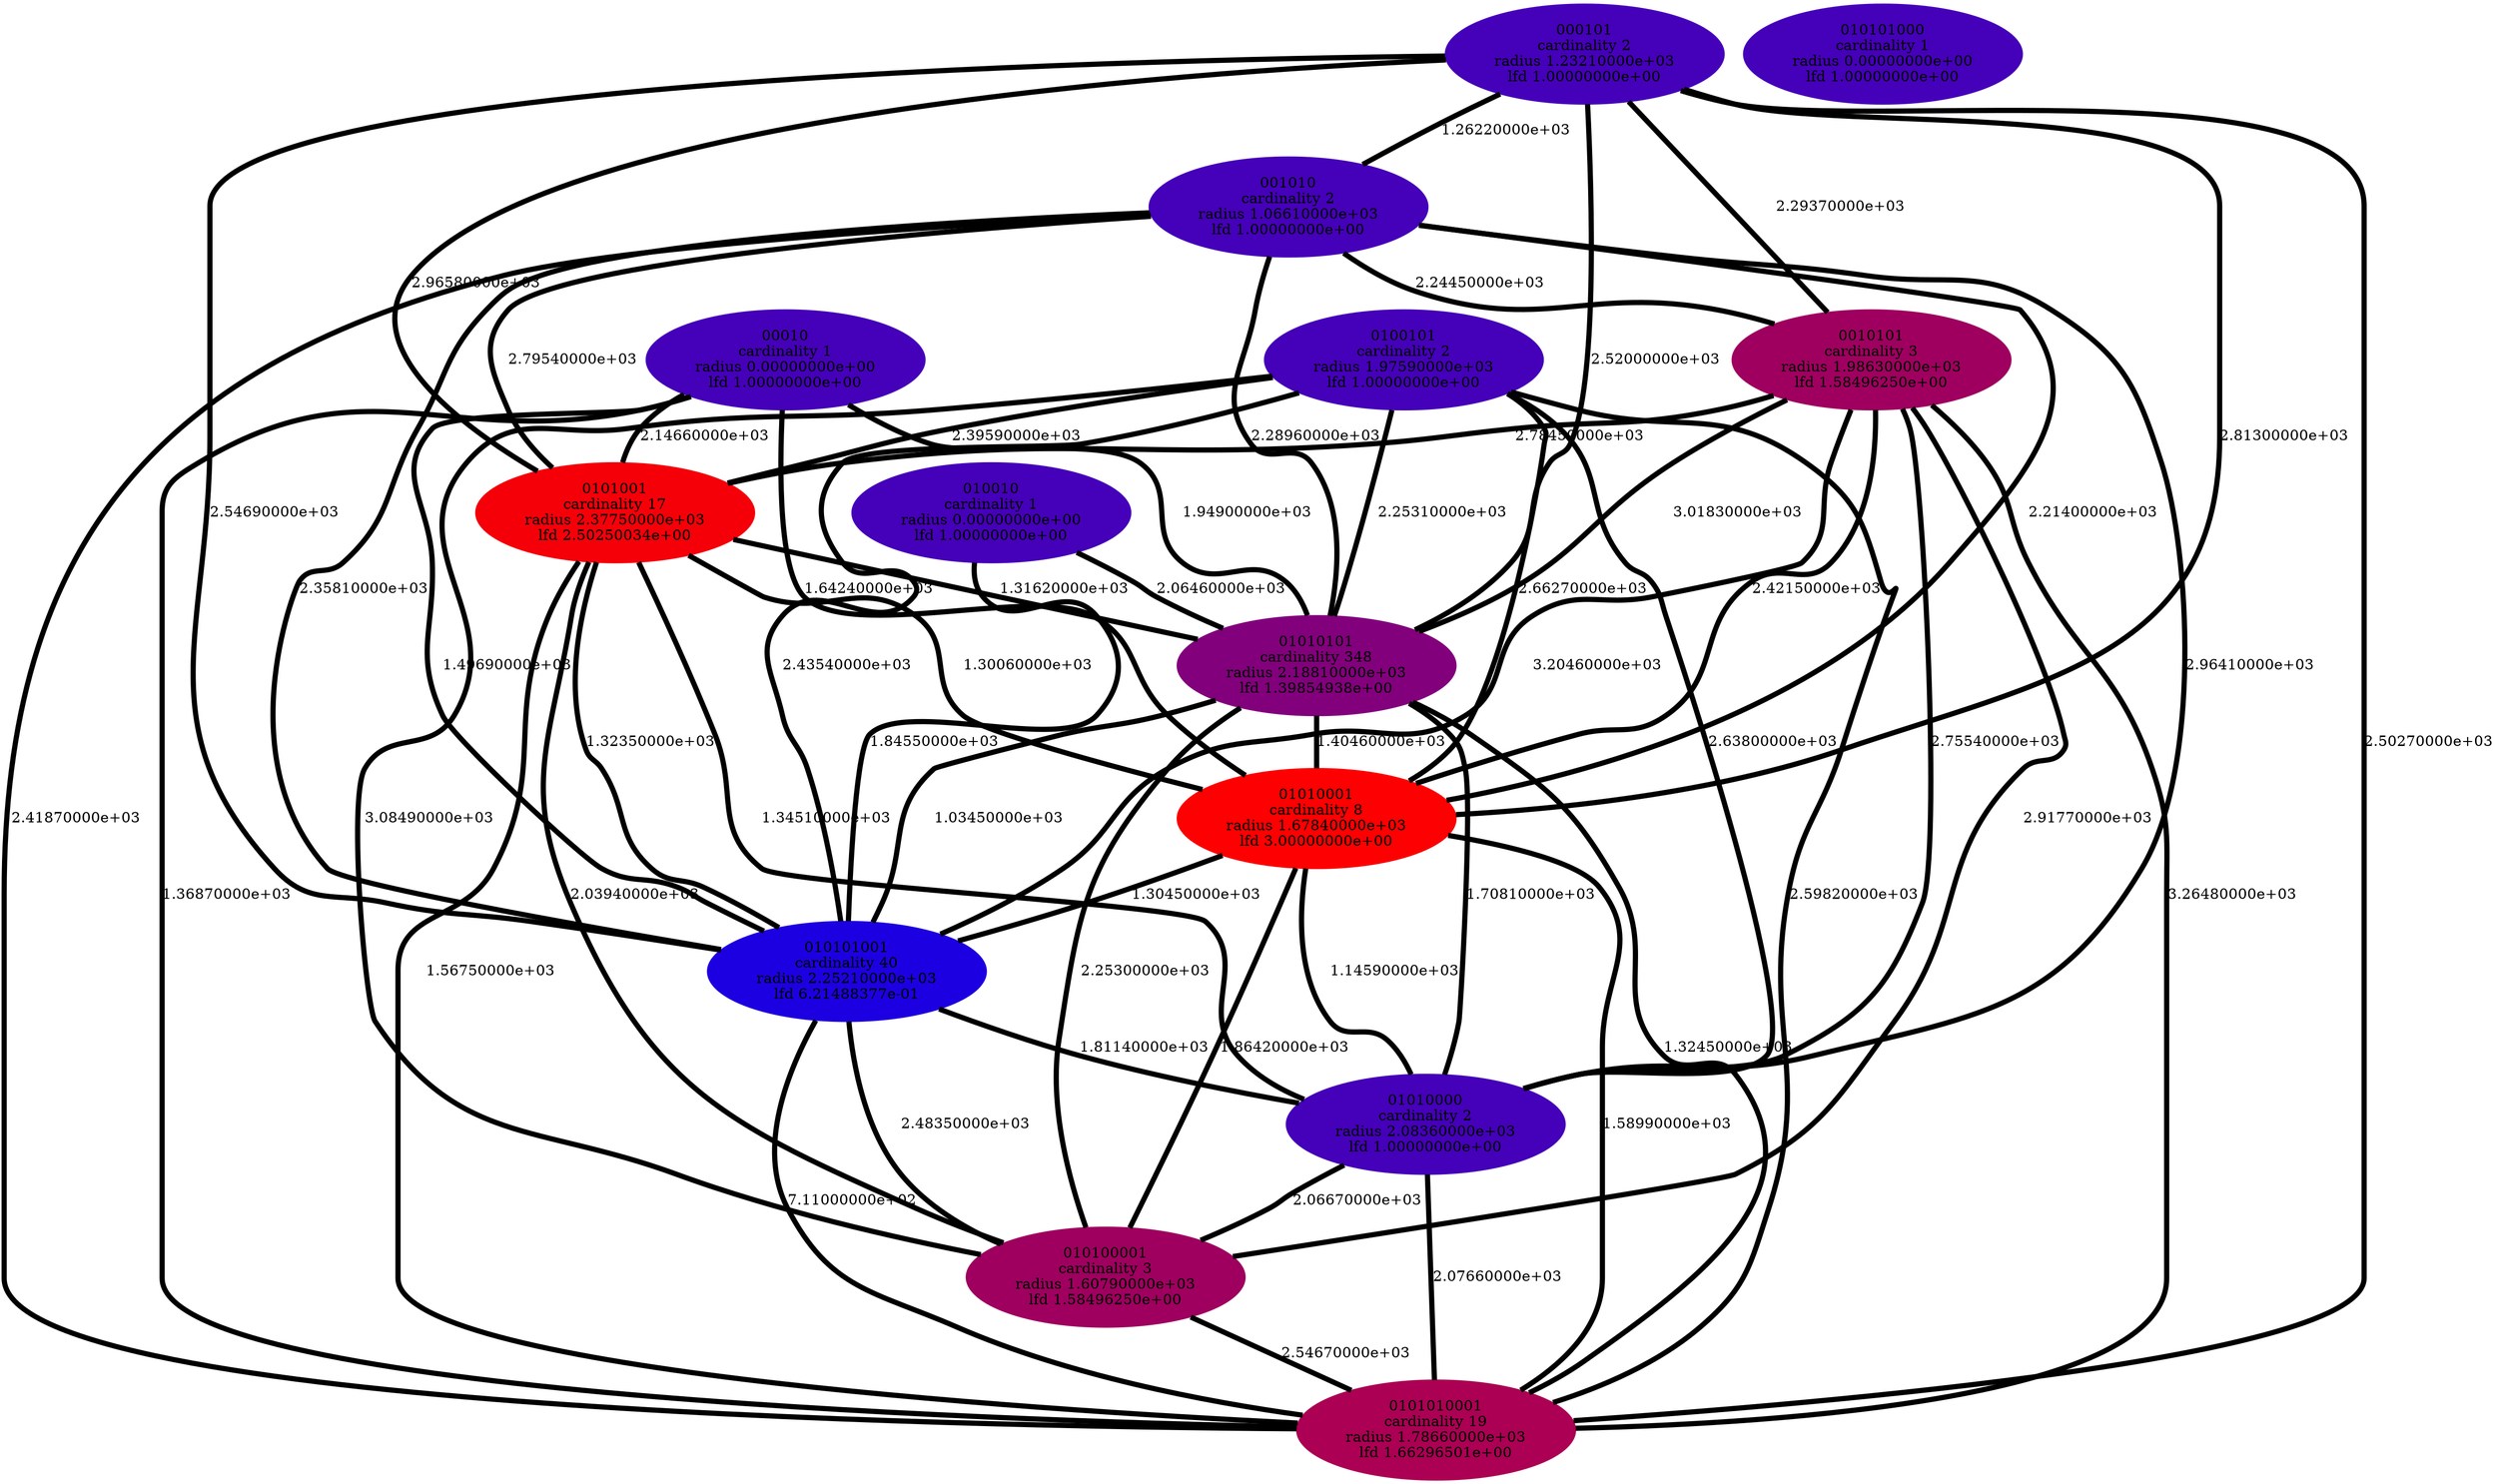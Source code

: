 graph parent_cardinality_optimal_17 {
    edge[style=solid, penwidth="5", labeldistance="10"]
    0010101 [label="0010101\ncardinality 3\nradius 1.98630000e+03\nlfd 1.58496250e+00", color="#9F005F", style="filled"]
    01010001 [label="01010001\ncardinality 8\nradius 1.67840000e+03\nlfd 3.00000000e+00", color="#FD0001", style="filled"]
    001010 [label="001010\ncardinality 2\nradius 1.06610000e+03\nlfd 1.00000000e+00", color="#4500B9", style="filled"]
    010101000 [label="010101000\ncardinality 1\nradius 0.00000000e+00\nlfd 1.00000000e+00", color="#4500B9", style="filled"]
    0101001 [label="0101001\ncardinality 17\nradius 2.37750000e+03\nlfd 2.50250034e+00", color="#F50009", style="filled"]
    01010101 [label="01010101\ncardinality 348\nradius 2.18810000e+03\nlfd 1.39854938e+00", color="#82007C", style="filled"]
    010100001 [label="010100001\ncardinality 3\nradius 1.60790000e+03\nlfd 1.58496250e+00", color="#9F005F", style="filled"]
    000101 [label="000101\ncardinality 2\nradius 1.23210000e+03\nlfd 1.00000000e+00", color="#4500B9", style="filled"]
    010101001 [label="010101001\ncardinality 40\nradius 2.25210000e+03\nlfd 6.21488377e-01", color="#1D00E1", style="filled"]
    0101010001 [label="0101010001\ncardinality 19\nradius 1.78660000e+03\nlfd 1.66296501e+00", color="#AB0053", style="filled"]
    00010 [label="00010\ncardinality 1\nradius 0.00000000e+00\nlfd 1.00000000e+00", color="#4500B9", style="filled"]
    01010000 [label="01010000\ncardinality 2\nradius 2.08360000e+03\nlfd 1.00000000e+00", color="#4500B9", style="filled"]
    010010 [label="010010\ncardinality 1\nradius 0.00000000e+00\nlfd 1.00000000e+00", color="#4500B9", style="filled"]
    0100101 [label="0100101\ncardinality 2\nradius 1.97590000e+03\nlfd 1.00000000e+00", color="#4500B9", style="filled"]
    0100101 -- 01010001 [label="2.66270000e+03"]
    000101 -- 0010101 [label="2.29370000e+03"]
    001010 -- 01010000 [label="2.96410000e+03"]
    00010 -- 0101010001 [label="1.36870000e+03"]
    0010101 -- 010101001 [label="3.20460000e+03"]
    0100101 -- 010101001 [label="2.43540000e+03"]
    01010000 -- 0101010001 [label="2.07660000e+03"]
    0010101 -- 010100001 [label="2.91770000e+03"]
    001010 -- 010101001 [label="2.35810000e+03"]
    00010 -- 01010101 [label="1.94900000e+03"]
    01010001 -- 010100001 [label="1.86420000e+03"]
    001010 -- 01010001 [label="2.21400000e+03"]
    0100101 -- 01010101 [label="2.25310000e+03"]
    0101001 -- 010101001 [label="1.32350000e+03"]
    000101 -- 01010101 [label="2.52000000e+03"]
    010101001 -- 0101010001 [label="7.11000000e+02"]
    000101 -- 0101010001 [label="2.50270000e+03"]
    0100101 -- 01010000 [label="2.63800000e+03"]
    010101001 -- 010100001 [label="2.48350000e+03"]
    0101001 -- 010100001 [label="2.03940000e+03"]
    0101001 -- 01010001 [label="1.30060000e+03"]
    00010 -- 01010001 [label="1.64240000e+03"]
    000101 -- 001010 [label="1.26220000e+03"]
    01010101 -- 01010000 [label="1.70810000e+03"]
    001010 -- 0010101 [label="2.24450000e+03"]
    010010 -- 010101001 [label="1.84550000e+03"]
    01010101 -- 010100001 [label="2.25300000e+03"]
    010100001 -- 0101010001 [label="2.54670000e+03"]
    01010001 -- 01010000 [label="1.14590000e+03"]
    0101001 -- 01010101 [label="1.31620000e+03"]
    0010101 -- 01010001 [label="2.42150000e+03"]
    000101 -- 01010001 [label="2.81300000e+03"]
    01010101 -- 01010001 [label="1.40460000e+03"]
    000101 -- 010101001 [label="2.54690000e+03"]
    010101001 -- 01010000 [label="1.81140000e+03"]
    01010101 -- 0101010001 [label="1.32450000e+03"]
    00010 -- 0101001 [label="2.14660000e+03"]
    0010101 -- 01010101 [label="3.01830000e+03"]
    001010 -- 01010101 [label="2.28960000e+03"]
    01010101 -- 010101001 [label="1.03450000e+03"]
    01010001 -- 0101010001 [label="1.58990000e+03"]
    0101001 -- 01010000 [label="1.34510000e+03"]
    010010 -- 01010101 [label="2.06460000e+03"]
    0010101 -- 0101010001 [label="3.26480000e+03"]
    01010001 -- 010101001 [label="1.30450000e+03"]
    0100101 -- 0101010001 [label="2.59820000e+03"]
    0100101 -- 010100001 [label="3.08490000e+03"]
    00010 -- 010101001 [label="1.49690000e+03"]
    0101001 -- 0101010001 [label="1.56750000e+03"]
    001010 -- 0101010001 [label="2.41870000e+03"]
    01010000 -- 010100001 [label="2.06670000e+03"]
    0010101 -- 01010000 [label="2.75540000e+03"]
    0010101 -- 0101001 [label="2.78450000e+03"]
    000101 -- 0101001 [label="2.96580000e+03"]
    001010 -- 0101001 [label="2.79540000e+03"]
    0100101 -- 0101001 [label="2.39590000e+03"]
}
